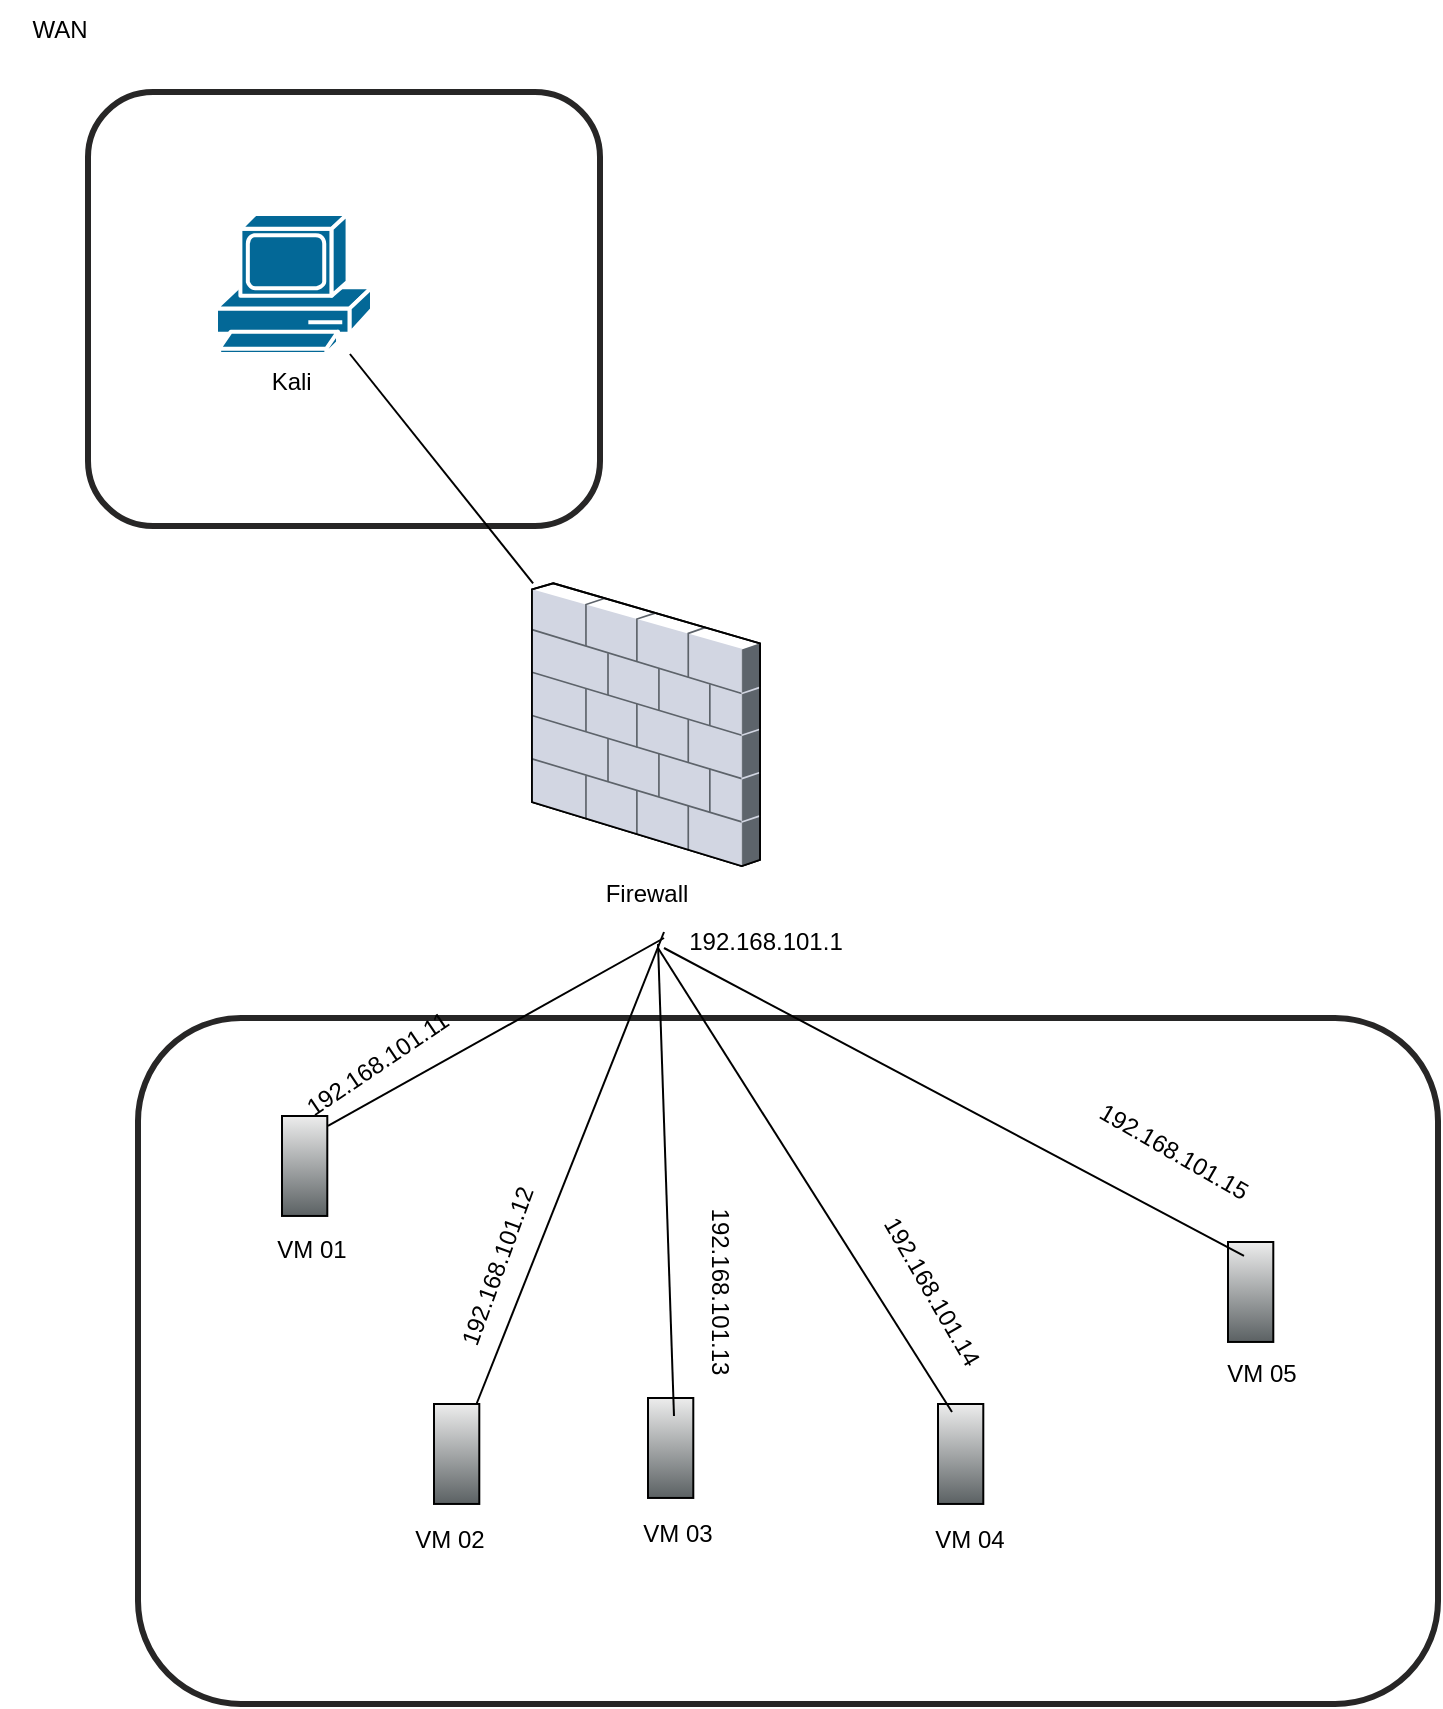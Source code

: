 <mxfile version="28.1.0">
  <diagram name="Seite-1" id="00-lkWdpIpGVCyLYpll3">
    <mxGraphModel dx="2058" dy="1116" grid="0" gridSize="10" guides="1" tooltips="1" connect="1" arrows="1" fold="1" page="1" pageScale="1" pageWidth="827" pageHeight="1169" background="none" math="0" shadow="0">
      <root>
        <mxCell id="0" />
        <mxCell id="1" parent="0" />
        <mxCell id="ZVdPYNach99pEPlFsU3V-13" value="" style="rounded=1;whiteSpace=wrap;html=1;fillColor=none;strokeColor=light-dark(#272626, #8a8585);strokeWidth=3;" vertex="1" parent="1">
          <mxGeometry x="125" y="577" width="650" height="343" as="geometry" />
        </mxCell>
        <mxCell id="ZVdPYNach99pEPlFsU3V-8" value="" style="rounded=1;whiteSpace=wrap;html=1;fillColor=none;strokeColor=light-dark(#272626, #8a8585);strokeWidth=3;" vertex="1" parent="1">
          <mxGeometry x="100" y="114" width="256" height="217" as="geometry" />
        </mxCell>
        <mxCell id="ZVdPYNach99pEPlFsU3V-1" value="Kali&amp;nbsp;" style="shape=mxgraph.cisco.computers_and_peripherals.pc;html=1;pointerEvents=1;dashed=0;fillColor=#036897;strokeColor=#ffffff;strokeWidth=2;verticalLabelPosition=bottom;verticalAlign=top;align=center;outlineConnect=0;" vertex="1" parent="1">
          <mxGeometry x="164" y="175" width="78" height="70" as="geometry" />
        </mxCell>
        <mxCell id="ZVdPYNach99pEPlFsU3V-2" value="" style="shape=mxgraph.networks2.icon;aspect=fixed;fillColor=#EDEDED;strokeColor=#000000;gradientColor=#5B6163;network2IconShadow=1;network2bgFillColor=none;network2Icon=mxgraph.networks2.desktop_pc;network2IconXOffset=-0.003;network2IconYOffset=0.0;network2IconW=0.453;network2IconH=1.0;" vertex="1" parent="1">
          <mxGeometry x="670" y="689" width="22.65" height="49.975" as="geometry" />
        </mxCell>
        <mxCell id="ZVdPYNach99pEPlFsU3V-3" value="" style="shape=mxgraph.networks2.icon;aspect=fixed;fillColor=#EDEDED;strokeColor=#000000;gradientColor=#5B6163;network2IconShadow=1;network2bgFillColor=none;network2Icon=mxgraph.networks2.desktop_pc;network2IconXOffset=-0.003;network2IconYOffset=0.0;network2IconW=0.453;network2IconH=1.0;" vertex="1" parent="1">
          <mxGeometry x="525" y="770" width="22.65" height="49.975" as="geometry" />
        </mxCell>
        <mxCell id="ZVdPYNach99pEPlFsU3V-4" value="" style="shape=mxgraph.networks2.icon;aspect=fixed;fillColor=#EDEDED;strokeColor=#000000;gradientColor=#5B6163;network2IconShadow=1;network2bgFillColor=none;network2Icon=mxgraph.networks2.desktop_pc;network2IconXOffset=-0.003;network2IconYOffset=0.0;network2IconW=0.453;network2IconH=1.0;" vertex="1" parent="1">
          <mxGeometry x="380" y="767" width="22.65" height="49.975" as="geometry" />
        </mxCell>
        <mxCell id="ZVdPYNach99pEPlFsU3V-5" value="" style="shape=mxgraph.networks2.icon;aspect=fixed;fillColor=#EDEDED;strokeColor=#000000;gradientColor=#5B6163;network2IconShadow=1;network2bgFillColor=none;network2Icon=mxgraph.networks2.desktop_pc;network2IconXOffset=-0.003;network2IconYOffset=0.0;network2IconW=0.453;network2IconH=1.0;" vertex="1" parent="1">
          <mxGeometry x="273" y="770" width="22.65" height="49.975" as="geometry" />
        </mxCell>
        <mxCell id="ZVdPYNach99pEPlFsU3V-6" value="" style="shape=mxgraph.networks2.icon;aspect=fixed;fillColor=#EDEDED;strokeColor=#000000;gradientColor=#5B6163;network2IconShadow=1;network2bgFillColor=none;network2Icon=mxgraph.networks2.desktop_pc;network2IconXOffset=-0.003;network2IconYOffset=0.0;network2IconW=0.453;network2IconH=1.0;" vertex="1" parent="1">
          <mxGeometry x="197" y="626" width="22.65" height="49.975" as="geometry" />
        </mxCell>
        <mxCell id="ZVdPYNach99pEPlFsU3V-10" value="Firewall" style="verticalLabelPosition=bottom;sketch=0;aspect=fixed;html=1;verticalAlign=top;strokeColor=none;align=center;outlineConnect=0;shape=mxgraph.citrix.firewall;" vertex="1" parent="1">
          <mxGeometry x="322" y="359.64" width="114" height="141.36" as="geometry" />
        </mxCell>
        <mxCell id="ZVdPYNach99pEPlFsU3V-11" value="WAN" style="text;html=1;align=center;verticalAlign=middle;whiteSpace=wrap;rounded=0;" vertex="1" parent="1">
          <mxGeometry x="56" y="68" width="60" height="30" as="geometry" />
        </mxCell>
        <mxCell id="ZVdPYNach99pEPlFsU3V-12" value="" style="endArrow=none;html=1;rounded=0;" edge="1" parent="1" source="ZVdPYNach99pEPlFsU3V-10" target="ZVdPYNach99pEPlFsU3V-1">
          <mxGeometry width="50" height="50" relative="1" as="geometry">
            <mxPoint x="388" y="595" as="sourcePoint" />
            <mxPoint x="438" y="545" as="targetPoint" />
          </mxGeometry>
        </mxCell>
        <mxCell id="ZVdPYNach99pEPlFsU3V-14" value="VM 01" style="text;html=1;align=center;verticalAlign=middle;whiteSpace=wrap;rounded=0;" vertex="1" parent="1">
          <mxGeometry x="182" y="678" width="60" height="30" as="geometry" />
        </mxCell>
        <mxCell id="ZVdPYNach99pEPlFsU3V-15" value="VM 02" style="text;html=1;align=center;verticalAlign=middle;whiteSpace=wrap;rounded=0;" vertex="1" parent="1">
          <mxGeometry x="251" y="823" width="60" height="30" as="geometry" />
        </mxCell>
        <mxCell id="ZVdPYNach99pEPlFsU3V-16" value="VM 03" style="text;html=1;align=center;verticalAlign=middle;whiteSpace=wrap;rounded=0;" vertex="1" parent="1">
          <mxGeometry x="365" y="819.97" width="60" height="30" as="geometry" />
        </mxCell>
        <mxCell id="ZVdPYNach99pEPlFsU3V-17" value="VM 04" style="text;html=1;align=center;verticalAlign=middle;whiteSpace=wrap;rounded=0;" vertex="1" parent="1">
          <mxGeometry x="511" y="823" width="60" height="30" as="geometry" />
        </mxCell>
        <mxCell id="ZVdPYNach99pEPlFsU3V-18" value="VM 05" style="text;html=1;align=center;verticalAlign=middle;whiteSpace=wrap;rounded=0;" vertex="1" parent="1">
          <mxGeometry x="657" y="740" width="60" height="30" as="geometry" />
        </mxCell>
        <mxCell id="ZVdPYNach99pEPlFsU3V-19" value="" style="endArrow=none;html=1;rounded=0;exitX=1.015;exitY=0.1;exitDx=0;exitDy=0;exitPerimeter=0;" edge="1" parent="1" source="ZVdPYNach99pEPlFsU3V-6">
          <mxGeometry width="50" height="50" relative="1" as="geometry">
            <mxPoint x="388" y="595" as="sourcePoint" />
            <mxPoint x="388" y="537" as="targetPoint" />
          </mxGeometry>
        </mxCell>
        <mxCell id="ZVdPYNach99pEPlFsU3V-20" value="" style="endArrow=none;html=1;rounded=0;" edge="1" parent="1" source="ZVdPYNach99pEPlFsU3V-5">
          <mxGeometry width="50" height="50" relative="1" as="geometry">
            <mxPoint x="388" y="595" as="sourcePoint" />
            <mxPoint x="388" y="534" as="targetPoint" />
          </mxGeometry>
        </mxCell>
        <mxCell id="ZVdPYNach99pEPlFsU3V-21" value="" style="endArrow=none;html=1;rounded=0;exitX=0.574;exitY=0.18;exitDx=0;exitDy=0;exitPerimeter=0;" edge="1" parent="1" source="ZVdPYNach99pEPlFsU3V-4">
          <mxGeometry width="50" height="50" relative="1" as="geometry">
            <mxPoint x="388" y="595" as="sourcePoint" />
            <mxPoint x="385" y="540" as="targetPoint" />
          </mxGeometry>
        </mxCell>
        <mxCell id="ZVdPYNach99pEPlFsU3V-22" value="" style="endArrow=none;html=1;rounded=0;entryX=0.309;entryY=0.08;entryDx=0;entryDy=0;entryPerimeter=0;" edge="1" parent="1" target="ZVdPYNach99pEPlFsU3V-3">
          <mxGeometry width="50" height="50" relative="1" as="geometry">
            <mxPoint x="385" y="542" as="sourcePoint" />
            <mxPoint x="438" y="545" as="targetPoint" />
          </mxGeometry>
        </mxCell>
        <mxCell id="ZVdPYNach99pEPlFsU3V-23" value="" style="endArrow=none;html=1;rounded=0;entryX=0.353;entryY=0.14;entryDx=0;entryDy=0;entryPerimeter=0;" edge="1" parent="1" target="ZVdPYNach99pEPlFsU3V-2">
          <mxGeometry width="50" height="50" relative="1" as="geometry">
            <mxPoint x="388" y="542" as="sourcePoint" />
            <mxPoint x="438" y="545" as="targetPoint" />
          </mxGeometry>
        </mxCell>
        <mxCell id="ZVdPYNach99pEPlFsU3V-24" value="192.168.101.1" style="text;html=1;align=center;verticalAlign=middle;whiteSpace=wrap;rounded=0;" vertex="1" parent="1">
          <mxGeometry x="409" y="524" width="60" height="30" as="geometry" />
        </mxCell>
        <mxCell id="ZVdPYNach99pEPlFsU3V-25" value="192.168.101.15" style="text;html=1;align=center;verticalAlign=middle;whiteSpace=wrap;rounded=0;rotation=30;" vertex="1" parent="1">
          <mxGeometry x="613" y="629" width="60" height="30" as="geometry" />
        </mxCell>
        <mxCell id="ZVdPYNach99pEPlFsU3V-26" value="192.168.101.14" style="text;html=1;align=center;verticalAlign=middle;whiteSpace=wrap;rounded=0;rotation=60;" vertex="1" parent="1">
          <mxGeometry x="492.001" y="698.99" width="60" height="30" as="geometry" />
        </mxCell>
        <mxCell id="ZVdPYNach99pEPlFsU3V-28" value="192.168.101.13" style="text;html=1;align=center;verticalAlign=middle;whiteSpace=wrap;rounded=0;rotation=90;" vertex="1" parent="1">
          <mxGeometry x="386.001" y="698.99" width="60" height="30" as="geometry" />
        </mxCell>
        <mxCell id="ZVdPYNach99pEPlFsU3V-29" value="192.168.101.12" style="text;html=1;align=center;verticalAlign=middle;whiteSpace=wrap;rounded=0;rotation=-70;" vertex="1" parent="1">
          <mxGeometry x="275.001" y="686.0" width="60" height="30" as="geometry" />
        </mxCell>
        <mxCell id="ZVdPYNach99pEPlFsU3V-30" value="192.168.101.11" style="text;html=1;align=center;verticalAlign=middle;whiteSpace=wrap;rounded=0;rotation=-34;" vertex="1" parent="1">
          <mxGeometry x="215.001" y="585.0" width="60" height="30" as="geometry" />
        </mxCell>
      </root>
    </mxGraphModel>
  </diagram>
</mxfile>
